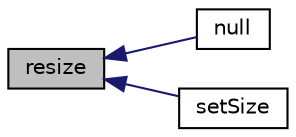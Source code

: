 digraph "resize"
{
  bgcolor="transparent";
  edge [fontname="Helvetica",fontsize="10",labelfontname="Helvetica",labelfontsize="10"];
  node [fontname="Helvetica",fontsize="10",shape=record];
  rankdir="LR";
  Node1 [label="resize",height=0.2,width=0.4,color="black", fillcolor="grey75", style="filled", fontcolor="black"];
  Node1 -> Node2 [dir="back",color="midnightblue",fontsize="10",style="solid",fontname="Helvetica"];
  Node2 [label="null",height=0.2,width=0.4,color="black",URL="$a00606.html#a455b1da3da583022305655c014bcf248",tooltip="Return a null field. "];
  Node1 -> Node3 [dir="back",color="midnightblue",fontsize="10",style="solid",fontname="Helvetica"];
  Node3 [label="setSize",height=0.2,width=0.4,color="black",URL="$a00606.html#a3e1ba8cbd7f1301a31141b5ec3d97eae",tooltip="Alter the addressed list size and fill new space with a. "];
}
